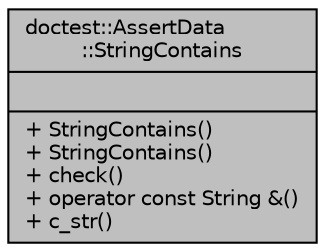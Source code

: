 digraph "doctest::AssertData::StringContains"
{
 // LATEX_PDF_SIZE
  edge [fontname="Helvetica",fontsize="10",labelfontname="Helvetica",labelfontsize="10"];
  node [fontname="Helvetica",fontsize="10",shape=record];
  Node1 [label="{doctest::AssertData\l::StringContains\n||+ StringContains()\l+ StringContains()\l+ check()\l+ operator const String &()\l+ c_str()\l}",height=0.2,width=0.4,color="black", fillcolor="grey75", style="filled", fontcolor="black",tooltip=" "];
}
